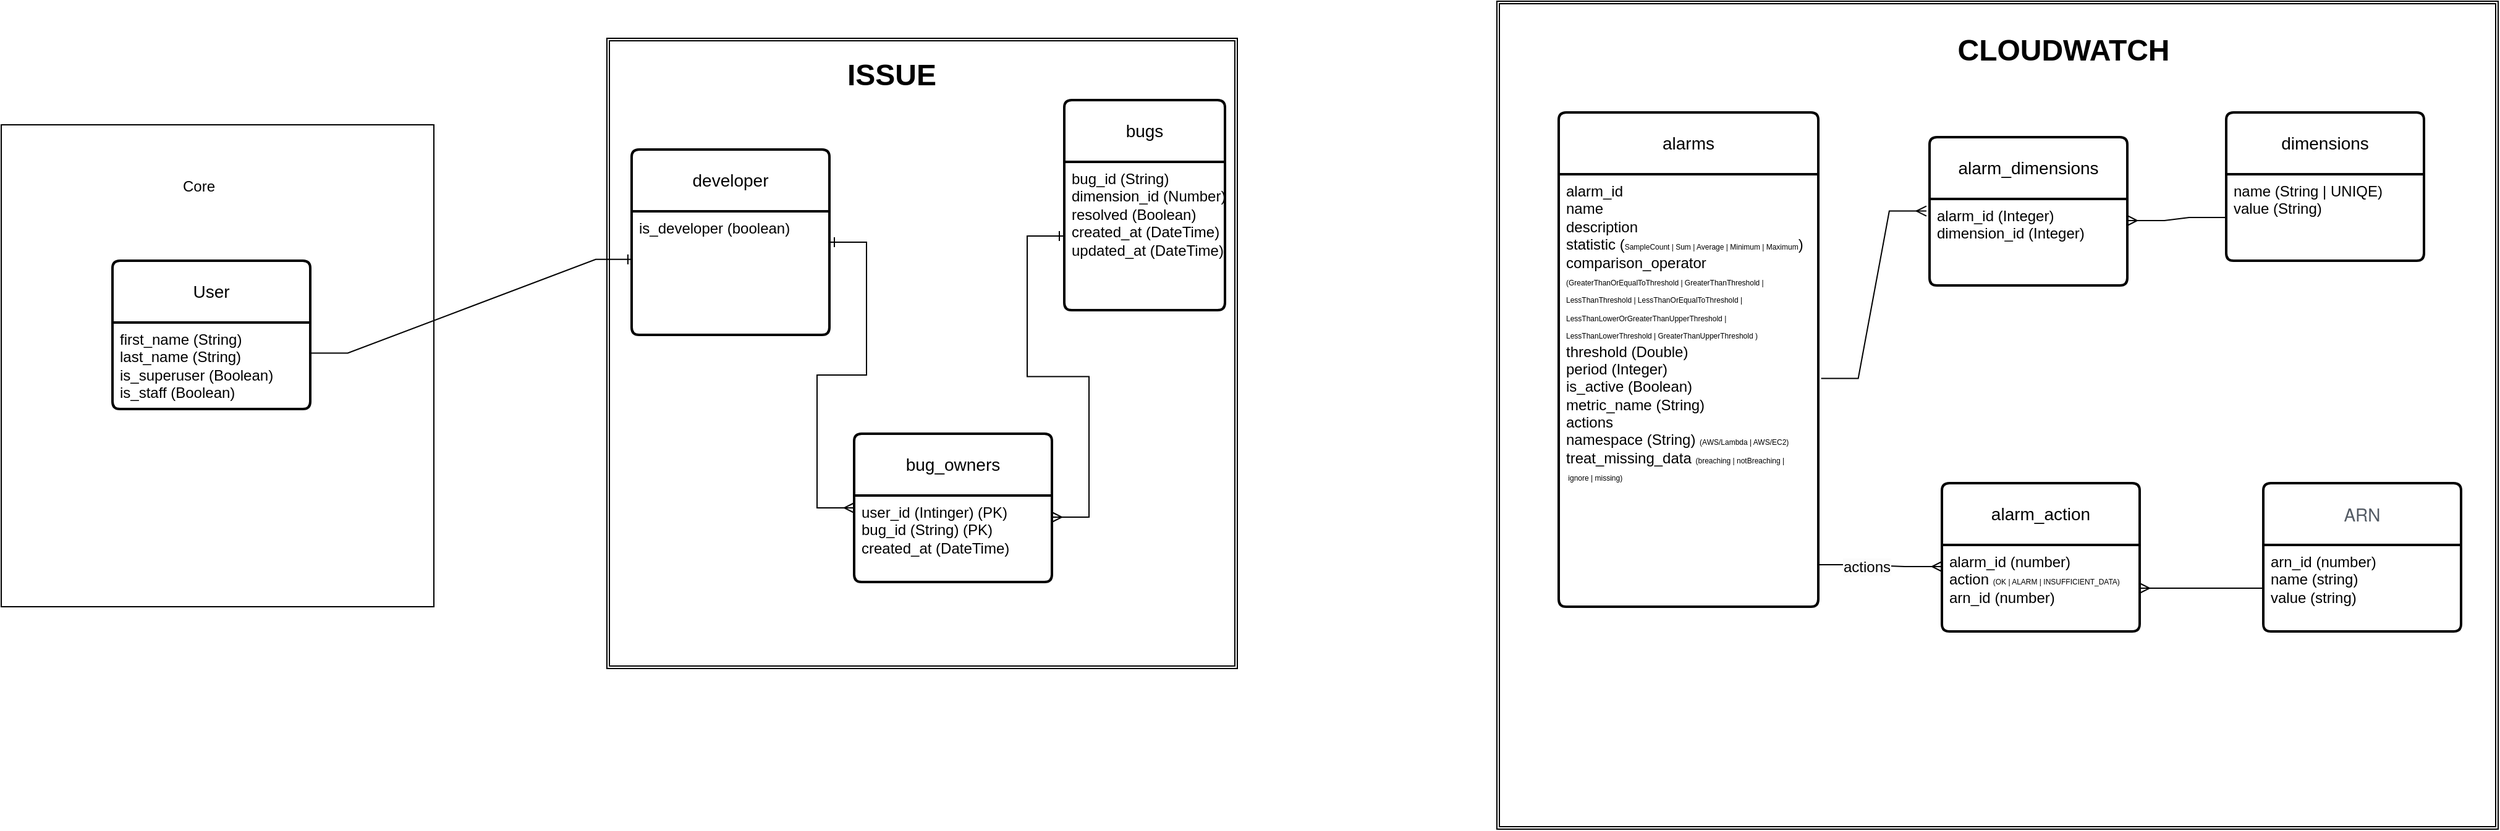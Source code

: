 <mxfile version="24.3.1" type="device">
  <diagram name="Page-1" id="Avd5WxAqOEJBA_ja5jVc">
    <mxGraphModel dx="2054" dy="607" grid="1" gridSize="10" guides="1" tooltips="1" connect="1" arrows="1" fold="1" page="1" pageScale="1" pageWidth="1100" pageHeight="850" math="0" shadow="0">
      <root>
        <mxCell id="0" />
        <mxCell id="1" parent="0" />
        <mxCell id="0Ksw20T2J4DGnyNsrJuw-1" value="" style="rounded=0;whiteSpace=wrap;html=1;" parent="1" vertex="1">
          <mxGeometry x="-520" y="150" width="350" height="390" as="geometry" />
        </mxCell>
        <mxCell id="okOsuj2g1te_dTMT0jJR-29" value="" style="shape=ext;double=1;rounded=0;whiteSpace=wrap;html=1;" parent="1" vertex="1">
          <mxGeometry x="690" y="50" width="810" height="670" as="geometry" />
        </mxCell>
        <mxCell id="okOsuj2g1te_dTMT0jJR-9" value="" style="shape=ext;double=1;whiteSpace=wrap;html=1;aspect=fixed;" parent="1" vertex="1">
          <mxGeometry x="-30" y="80" width="510" height="510" as="geometry" />
        </mxCell>
        <mxCell id="XC-6_rQH5DGJR6Vny7Wl-18" value="bugs" style="swimlane;childLayout=stackLayout;horizontal=1;startSize=50;horizontalStack=0;rounded=1;fontSize=14;fontStyle=0;strokeWidth=2;resizeParent=0;resizeLast=1;shadow=0;dashed=0;align=center;arcSize=4;whiteSpace=wrap;html=1;" parent="1" vertex="1">
          <mxGeometry x="340" y="130" width="130" height="170" as="geometry">
            <mxRectangle x="250" y="170" width="70" height="50" as="alternateBounds" />
          </mxGeometry>
        </mxCell>
        <mxCell id="XC-6_rQH5DGJR6Vny7Wl-19" value="bug_id (String)&lt;div&gt;dimension_id (Number)&lt;br&gt;&lt;div&gt;&lt;div&gt;resolved (Boolean)&lt;/div&gt;&lt;div&gt;created_at (DateTime)&lt;/div&gt;&lt;/div&gt;&lt;div&gt;updated_at (&lt;span style=&quot;background-color: initial;&quot;&gt;DateTime&lt;/span&gt;&lt;span style=&quot;background-color: initial;&quot;&gt;)&lt;/span&gt;&lt;/div&gt;&lt;div&gt;&lt;br&gt;&lt;/div&gt;&lt;/div&gt;" style="align=left;strokeColor=none;fillColor=none;spacingLeft=4;fontSize=12;verticalAlign=top;resizable=0;rotatable=0;part=1;html=1;" parent="XC-6_rQH5DGJR6Vny7Wl-18" vertex="1">
          <mxGeometry y="50" width="130" height="120" as="geometry" />
        </mxCell>
        <mxCell id="XC-6_rQH5DGJR6Vny7Wl-20" value="developer" style="swimlane;childLayout=stackLayout;horizontal=1;startSize=50;horizontalStack=0;rounded=1;fontSize=14;fontStyle=0;strokeWidth=2;resizeParent=0;resizeLast=1;shadow=0;dashed=0;align=center;arcSize=4;whiteSpace=wrap;html=1;" parent="1" vertex="1">
          <mxGeometry x="-10" y="170" width="160" height="150" as="geometry">
            <mxRectangle x="-10" y="170" width="70" height="50" as="alternateBounds" />
          </mxGeometry>
        </mxCell>
        <mxCell id="XC-6_rQH5DGJR6Vny7Wl-21" value="&lt;div&gt;is_developer (boolean)&lt;/div&gt;" style="align=left;strokeColor=none;fillColor=none;spacingLeft=4;fontSize=12;verticalAlign=top;resizable=0;rotatable=0;part=1;html=1;" parent="XC-6_rQH5DGJR6Vny7Wl-20" vertex="1">
          <mxGeometry y="50" width="160" height="100" as="geometry" />
        </mxCell>
        <mxCell id="okOsuj2g1te_dTMT0jJR-2" value="alarms" style="swimlane;childLayout=stackLayout;horizontal=1;startSize=50;horizontalStack=0;rounded=1;fontSize=14;fontStyle=0;strokeWidth=2;resizeParent=0;resizeLast=1;shadow=0;dashed=0;align=center;arcSize=4;whiteSpace=wrap;html=1;" parent="1" vertex="1">
          <mxGeometry x="740" y="140" width="210" height="400" as="geometry" />
        </mxCell>
        <mxCell id="okOsuj2g1te_dTMT0jJR-3" value="&lt;div&gt;alarm_id&lt;/div&gt;name&lt;div&gt;description&lt;/div&gt;&lt;div&gt;statistic (&lt;font style=&quot;font-size: 6px;&quot;&gt;SampleCount | Sum | Average | Minimum | Maximum&lt;/font&gt;)&lt;/div&gt;&lt;div&gt;comparison_operator&lt;br&gt;&lt;font style=&quot;font-size: 6px;&quot;&gt;(GreaterThanOrEqualToThreshold | GreaterThanThreshold | &lt;br&gt;LessThanThreshold | LessThanOrEqualToThreshold | &lt;br&gt;LessThanLowerOrGreaterThanUpperThreshold | &lt;br&gt;LessThanLowerThreshold | GreaterThanUpperThreshold )&lt;/font&gt;&lt;br&gt;&lt;/div&gt;&lt;div&gt;threshold (Double)&amp;nbsp;&lt;/div&gt;&lt;div&gt;period (Integer)&lt;/div&gt;&lt;div&gt;is_active (Boolean)&lt;/div&gt;&lt;div&gt;metric_name (String)&lt;/div&gt;&lt;div&gt;actions&lt;/div&gt;&lt;div&gt;namespace (String) &lt;font style=&quot;font-size: 6px;&quot;&gt;(AWS/Lambda | AWS/EC2)&lt;/font&gt;&lt;/div&gt;&lt;div&gt;treat_missing_data &lt;font style=&quot;font-size: 6px;&quot;&gt;(breaching | notBreaching |&lt;br&gt;&amp;nbsp;ignore | missing)&lt;/font&gt;&lt;/div&gt;" style="align=left;strokeColor=none;fillColor=none;spacingLeft=4;fontSize=12;verticalAlign=top;resizable=0;rotatable=0;part=1;html=1;" parent="okOsuj2g1te_dTMT0jJR-2" vertex="1">
          <mxGeometry y="50" width="210" height="350" as="geometry" />
        </mxCell>
        <mxCell id="okOsuj2g1te_dTMT0jJR-10" value="ISSUE" style="text;strokeColor=none;fillColor=none;html=1;fontSize=24;fontStyle=1;verticalAlign=middle;align=center;" parent="1" vertex="1">
          <mxGeometry x="150" y="90" width="100" height="40" as="geometry" />
        </mxCell>
        <mxCell id="okOsuj2g1te_dTMT0jJR-11" value="bug_owners" style="swimlane;childLayout=stackLayout;horizontal=1;startSize=50;horizontalStack=0;rounded=1;fontSize=14;fontStyle=0;strokeWidth=2;resizeParent=0;resizeLast=1;shadow=0;dashed=0;align=center;arcSize=4;whiteSpace=wrap;html=1;" parent="1" vertex="1">
          <mxGeometry x="170" y="400" width="160" height="120" as="geometry" />
        </mxCell>
        <mxCell id="okOsuj2g1te_dTMT0jJR-12" value="user_id (Intinger) (PK)&lt;br&gt;&lt;div&gt;bug_id (String) (PK)&lt;/div&gt;&lt;div&gt;created_at (&lt;span style=&quot;background-color: initial;&quot;&gt;DateTime&lt;/span&gt;&lt;span style=&quot;background-color: initial;&quot;&gt;)&lt;/span&gt;&lt;/div&gt;" style="align=left;strokeColor=none;fillColor=none;spacingLeft=4;fontSize=12;verticalAlign=top;resizable=0;rotatable=0;part=1;html=1;" parent="okOsuj2g1te_dTMT0jJR-11" vertex="1">
          <mxGeometry y="50" width="160" height="70" as="geometry" />
        </mxCell>
        <mxCell id="okOsuj2g1te_dTMT0jJR-13" value="" style="edgeStyle=entityRelationEdgeStyle;fontSize=12;html=1;endArrow=ERmany;startArrow=ERone;rounded=0;exitX=1;exitY=0.25;exitDx=0;exitDy=0;startFill=0;" parent="1" source="XC-6_rQH5DGJR6Vny7Wl-21" target="okOsuj2g1te_dTMT0jJR-11" edge="1">
          <mxGeometry width="100" height="100" relative="1" as="geometry">
            <mxPoint y="420" as="sourcePoint" />
            <mxPoint x="100" y="320" as="targetPoint" />
            <Array as="points">
              <mxPoint x="470" y="400" />
              <mxPoint x="170" y="260" />
            </Array>
          </mxGeometry>
        </mxCell>
        <mxCell id="okOsuj2g1te_dTMT0jJR-14" value="" style="edgeStyle=entityRelationEdgeStyle;fontSize=12;html=1;endArrow=ERone;startArrow=ERmany;rounded=0;exitX=1;exitY=0.25;exitDx=0;exitDy=0;endFill=0;" parent="1" source="okOsuj2g1te_dTMT0jJR-12" target="XC-6_rQH5DGJR6Vny7Wl-19" edge="1">
          <mxGeometry width="100" height="100" relative="1" as="geometry">
            <mxPoint x="430" y="430" as="sourcePoint" />
            <mxPoint x="530" y="330" as="targetPoint" />
          </mxGeometry>
        </mxCell>
        <mxCell id="okOsuj2g1te_dTMT0jJR-17" value="dimensions" style="swimlane;childLayout=stackLayout;horizontal=1;startSize=50;horizontalStack=0;rounded=1;fontSize=14;fontStyle=0;strokeWidth=2;resizeParent=0;resizeLast=1;shadow=0;dashed=0;align=center;arcSize=4;whiteSpace=wrap;html=1;" parent="1" vertex="1">
          <mxGeometry x="1280" y="140" width="160" height="120" as="geometry" />
        </mxCell>
        <mxCell id="okOsuj2g1te_dTMT0jJR-18" value="&lt;div&gt;&lt;span style=&quot;background-color: initial;&quot;&gt;name &lt;font style=&quot;font-size: 12px;&quot;&gt;(String | UNIQE&lt;/font&gt;&lt;font style=&quot;font-size: 12px;&quot;&gt;)&lt;/font&gt;&lt;/span&gt;&lt;/div&gt;&lt;div&gt;value (String)&lt;br&gt;&lt;div&gt;&lt;br&gt;&lt;/div&gt;&lt;/div&gt;" style="align=left;strokeColor=none;fillColor=none;spacingLeft=4;fontSize=12;verticalAlign=top;resizable=0;rotatable=0;part=1;html=1;" parent="okOsuj2g1te_dTMT0jJR-17" vertex="1">
          <mxGeometry y="50" width="160" height="70" as="geometry" />
        </mxCell>
        <mxCell id="okOsuj2g1te_dTMT0jJR-19" value="alarm_dimensions" style="swimlane;childLayout=stackLayout;horizontal=1;startSize=50;horizontalStack=0;rounded=1;fontSize=14;fontStyle=0;strokeWidth=2;resizeParent=0;resizeLast=1;shadow=0;dashed=0;align=center;arcSize=4;whiteSpace=wrap;html=1;" parent="1" vertex="1">
          <mxGeometry x="1040" y="160" width="160" height="120" as="geometry" />
        </mxCell>
        <mxCell id="okOsuj2g1te_dTMT0jJR-20" value="alarm_id (Integer)&lt;div&gt;dimension_id (Integer)&lt;/div&gt;" style="align=left;strokeColor=none;fillColor=none;spacingLeft=4;fontSize=12;verticalAlign=top;resizable=0;rotatable=0;part=1;html=1;" parent="okOsuj2g1te_dTMT0jJR-19" vertex="1">
          <mxGeometry y="50" width="160" height="70" as="geometry" />
        </mxCell>
        <mxCell id="okOsuj2g1te_dTMT0jJR-21" value="" style="edgeStyle=entityRelationEdgeStyle;fontSize=12;html=1;endArrow=ERmany;rounded=0;entryX=-0.016;entryY=0.14;entryDx=0;entryDy=0;entryPerimeter=0;exitX=1.011;exitY=0.472;exitDx=0;exitDy=0;exitPerimeter=0;" parent="1" source="okOsuj2g1te_dTMT0jJR-3" target="okOsuj2g1te_dTMT0jJR-20" edge="1">
          <mxGeometry width="100" height="100" relative="1" as="geometry">
            <mxPoint x="950" y="350" as="sourcePoint" />
            <mxPoint x="1050" y="250" as="targetPoint" />
          </mxGeometry>
        </mxCell>
        <mxCell id="okOsuj2g1te_dTMT0jJR-22" value="" style="edgeStyle=entityRelationEdgeStyle;fontSize=12;html=1;endArrow=ERmany;rounded=0;entryX=1;entryY=0.25;entryDx=0;entryDy=0;" parent="1" source="okOsuj2g1te_dTMT0jJR-18" target="okOsuj2g1te_dTMT0jJR-20" edge="1">
          <mxGeometry width="100" height="100" relative="1" as="geometry">
            <mxPoint x="1120" y="452.5" as="sourcePoint" />
            <mxPoint x="1205" y="317.5" as="targetPoint" />
          </mxGeometry>
        </mxCell>
        <mxCell id="okOsuj2g1te_dTMT0jJR-31" value="CLOUDWATCH" style="text;strokeColor=none;fillColor=none;html=1;fontSize=24;fontStyle=1;verticalAlign=middle;align=center;" parent="1" vertex="1">
          <mxGeometry x="1035" y="70" width="225" height="40" as="geometry" />
        </mxCell>
        <mxCell id="SeumSZadMbSOW1bdijok-1" value="&lt;span style=&quot;color: rgb(84, 91, 100); font-family: &amp;quot;Amazon Ember&amp;quot;, &amp;quot;Helvetica Neue&amp;quot;, Roboto, Arial, sans-serif; text-align: start; background-color: rgb(255, 255, 255);&quot;&gt;ARN&lt;/span&gt;" style="swimlane;childLayout=stackLayout;horizontal=1;startSize=50;horizontalStack=0;rounded=1;fontSize=14;fontStyle=0;strokeWidth=2;resizeParent=0;resizeLast=1;shadow=0;dashed=0;align=center;arcSize=4;whiteSpace=wrap;html=1;" parent="1" vertex="1">
          <mxGeometry x="1310" y="440" width="160" height="120" as="geometry" />
        </mxCell>
        <mxCell id="SeumSZadMbSOW1bdijok-2" value="arn_id (number)&lt;div&gt;name (string)&lt;br&gt;&lt;div&gt;value (string)&lt;/div&gt;&lt;/div&gt;" style="align=left;strokeColor=none;fillColor=none;spacingLeft=4;fontSize=12;verticalAlign=top;resizable=0;rotatable=0;part=1;html=1;" parent="SeumSZadMbSOW1bdijok-1" vertex="1">
          <mxGeometry y="50" width="160" height="70" as="geometry" />
        </mxCell>
        <mxCell id="SeumSZadMbSOW1bdijok-3" value="" style="edgeStyle=entityRelationEdgeStyle;fontSize=12;html=1;endArrow=ERmany;rounded=0;" parent="1" source="SeumSZadMbSOW1bdijok-2" target="SeumSZadMbSOW1bdijok-10" edge="1">
          <mxGeometry width="100" height="100" relative="1" as="geometry">
            <mxPoint x="960" y="410" as="sourcePoint" />
            <mxPoint x="1239.04" y="376.84" as="targetPoint" />
          </mxGeometry>
        </mxCell>
        <mxCell id="SeumSZadMbSOW1bdijok-7" value="" style="edgeStyle=entityRelationEdgeStyle;fontSize=12;html=1;endArrow=ERmany;rounded=0;exitX=1.011;exitY=0.472;exitDx=0;exitDy=0;exitPerimeter=0;entryX=0;entryY=0.25;entryDx=0;entryDy=0;" parent="1" target="SeumSZadMbSOW1bdijok-10" edge="1">
          <mxGeometry width="100" height="100" relative="1" as="geometry">
            <mxPoint x="950" y="506" as="sourcePoint" />
            <mxPoint x="1082" y="470" as="targetPoint" />
          </mxGeometry>
        </mxCell>
        <mxCell id="SeumSZadMbSOW1bdijok-8" value="&lt;span style=&quot;font-size: 12px; text-align: left; background-color: rgb(251, 251, 251);&quot;&gt;actions&lt;/span&gt;" style="edgeLabel;html=1;align=center;verticalAlign=middle;resizable=0;points=[];" parent="SeumSZadMbSOW1bdijok-7" vertex="1" connectable="0">
          <mxGeometry x="-0.224" y="-1" relative="1" as="geometry">
            <mxPoint as="offset" />
          </mxGeometry>
        </mxCell>
        <mxCell id="SeumSZadMbSOW1bdijok-9" value="alarm_action" style="swimlane;childLayout=stackLayout;horizontal=1;startSize=50;horizontalStack=0;rounded=1;fontSize=14;fontStyle=0;strokeWidth=2;resizeParent=0;resizeLast=1;shadow=0;dashed=0;align=center;arcSize=4;whiteSpace=wrap;html=1;" parent="1" vertex="1">
          <mxGeometry x="1050" y="440" width="160" height="120" as="geometry" />
        </mxCell>
        <mxCell id="SeumSZadMbSOW1bdijok-10" value="alarm_id (number)&lt;div&gt;action &lt;font style=&quot;font-size: 6px;&quot;&gt;(OK | ALARM | INSUFFICIENT_DATA)&lt;/font&gt;&lt;/div&gt;&lt;div&gt;arn_id (number)&lt;/div&gt;" style="align=left;strokeColor=none;fillColor=none;spacingLeft=4;fontSize=12;verticalAlign=top;resizable=0;rotatable=0;part=1;html=1;" parent="SeumSZadMbSOW1bdijok-9" vertex="1">
          <mxGeometry y="50" width="160" height="70" as="geometry" />
        </mxCell>
        <mxCell id="0Ksw20T2J4DGnyNsrJuw-2" value="User" style="swimlane;childLayout=stackLayout;horizontal=1;startSize=50;horizontalStack=0;rounded=1;fontSize=14;fontStyle=0;strokeWidth=2;resizeParent=0;resizeLast=1;shadow=0;dashed=0;align=center;arcSize=4;whiteSpace=wrap;html=1;" parent="1" vertex="1">
          <mxGeometry x="-430" y="260" width="160" height="120" as="geometry" />
        </mxCell>
        <mxCell id="0Ksw20T2J4DGnyNsrJuw-3" value="first_name (String)&lt;div&gt;last_name (String)&lt;/div&gt;&lt;div&gt;is_superuser (Boolean)&lt;/div&gt;&lt;div&gt;is_staff (Boolean)&lt;/div&gt;" style="align=left;strokeColor=none;fillColor=none;spacingLeft=4;fontSize=12;verticalAlign=top;resizable=0;rotatable=0;part=1;html=1;" parent="0Ksw20T2J4DGnyNsrJuw-2" vertex="1">
          <mxGeometry y="50" width="160" height="70" as="geometry" />
        </mxCell>
        <mxCell id="0Ksw20T2J4DGnyNsrJuw-4" value="Core" style="text;html=1;align=center;verticalAlign=middle;whiteSpace=wrap;rounded=0;" parent="1" vertex="1">
          <mxGeometry x="-390" y="185" width="60" height="30" as="geometry" />
        </mxCell>
        <mxCell id="0Ksw20T2J4DGnyNsrJuw-5" value="" style="edgeStyle=entityRelationEdgeStyle;fontSize=12;html=1;endArrow=ERone;endFill=1;rounded=0;entryX=0.006;entryY=0.389;entryDx=0;entryDy=0;entryPerimeter=0;exitX=1.002;exitY=0.354;exitDx=0;exitDy=0;exitPerimeter=0;" parent="1" source="0Ksw20T2J4DGnyNsrJuw-3" target="XC-6_rQH5DGJR6Vny7Wl-21" edge="1">
          <mxGeometry width="100" height="100" relative="1" as="geometry">
            <mxPoint x="-240" y="410" as="sourcePoint" />
            <mxPoint x="-140" y="310" as="targetPoint" />
          </mxGeometry>
        </mxCell>
      </root>
    </mxGraphModel>
  </diagram>
</mxfile>
